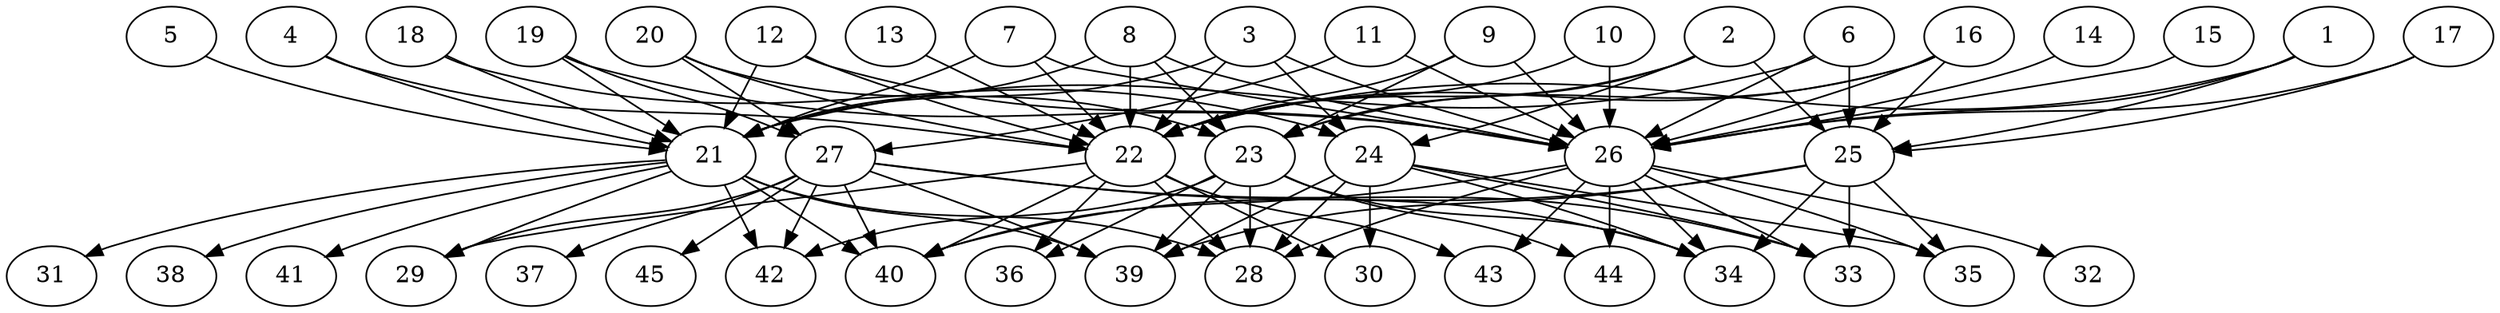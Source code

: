 // DAG automatically generated by daggen at Tue Aug  6 16:31:44 2019
// ./daggen --dot -n 45 --ccr 0.5 --fat 0.7 --regular 0.5 --density 0.7 --mindata 5242880 --maxdata 52428800 
digraph G {
  1 [size="95180800", alpha="0.18", expect_size="47590400"] 
  1 -> 22 [size ="47590400"]
  1 -> 25 [size ="47590400"]
  1 -> 26 [size ="47590400"]
  2 [size="13873152", alpha="0.05", expect_size="6936576"] 
  2 -> 22 [size ="6936576"]
  2 -> 23 [size ="6936576"]
  2 -> 24 [size ="6936576"]
  2 -> 25 [size ="6936576"]
  3 [size="90806272", alpha="0.11", expect_size="45403136"] 
  3 -> 21 [size ="45403136"]
  3 -> 22 [size ="45403136"]
  3 -> 24 [size ="45403136"]
  3 -> 26 [size ="45403136"]
  4 [size="62496768", alpha="0.16", expect_size="31248384"] 
  4 -> 21 [size ="31248384"]
  4 -> 22 [size ="31248384"]
  5 [size="51404800", alpha="0.09", expect_size="25702400"] 
  5 -> 21 [size ="25702400"]
  6 [size="100909056", alpha="0.04", expect_size="50454528"] 
  6 -> 21 [size ="50454528"]
  6 -> 25 [size ="50454528"]
  6 -> 26 [size ="50454528"]
  7 [size="15904768", alpha="0.19", expect_size="7952384"] 
  7 -> 21 [size ="7952384"]
  7 -> 22 [size ="7952384"]
  7 -> 26 [size ="7952384"]
  8 [size="42758144", alpha="0.15", expect_size="21379072"] 
  8 -> 21 [size ="21379072"]
  8 -> 22 [size ="21379072"]
  8 -> 23 [size ="21379072"]
  8 -> 26 [size ="21379072"]
  9 [size="12566528", alpha="0.19", expect_size="6283264"] 
  9 -> 22 [size ="6283264"]
  9 -> 23 [size ="6283264"]
  9 -> 26 [size ="6283264"]
  10 [size="40904704", alpha="0.19", expect_size="20452352"] 
  10 -> 22 [size ="20452352"]
  10 -> 26 [size ="20452352"]
  11 [size="28327936", alpha="0.12", expect_size="14163968"] 
  11 -> 26 [size ="14163968"]
  11 -> 27 [size ="14163968"]
  12 [size="18286592", alpha="0.03", expect_size="9143296"] 
  12 -> 21 [size ="9143296"]
  12 -> 22 [size ="9143296"]
  12 -> 26 [size ="9143296"]
  13 [size="43878400", alpha="0.07", expect_size="21939200"] 
  13 -> 22 [size ="21939200"]
  14 [size="97298432", alpha="0.03", expect_size="48649216"] 
  14 -> 26 [size ="48649216"]
  15 [size="78995456", alpha="0.07", expect_size="39497728"] 
  15 -> 26 [size ="39497728"]
  16 [size="25833472", alpha="0.03", expect_size="12916736"] 
  16 -> 22 [size ="12916736"]
  16 -> 23 [size ="12916736"]
  16 -> 25 [size ="12916736"]
  16 -> 26 [size ="12916736"]
  17 [size="45883392", alpha="0.18", expect_size="22941696"] 
  17 -> 25 [size ="22941696"]
  17 -> 26 [size ="22941696"]
  18 [size="42967040", alpha="0.15", expect_size="21483520"] 
  18 -> 21 [size ="21483520"]
  18 -> 24 [size ="21483520"]
  19 [size="18778112", alpha="0.17", expect_size="9389056"] 
  19 -> 21 [size ="9389056"]
  19 -> 26 [size ="9389056"]
  19 -> 27 [size ="9389056"]
  20 [size="15589376", alpha="0.19", expect_size="7794688"] 
  20 -> 22 [size ="7794688"]
  20 -> 23 [size ="7794688"]
  20 -> 27 [size ="7794688"]
  21 [size="12972032", alpha="0.19", expect_size="6486016"] 
  21 -> 28 [size ="6486016"]
  21 -> 29 [size ="6486016"]
  21 -> 31 [size ="6486016"]
  21 -> 38 [size ="6486016"]
  21 -> 39 [size ="6486016"]
  21 -> 40 [size ="6486016"]
  21 -> 41 [size ="6486016"]
  21 -> 42 [size ="6486016"]
  22 [size="70461440", alpha="0.19", expect_size="35230720"] 
  22 -> 28 [size ="35230720"]
  22 -> 29 [size ="35230720"]
  22 -> 30 [size ="35230720"]
  22 -> 36 [size ="35230720"]
  22 -> 40 [size ="35230720"]
  22 -> 43 [size ="35230720"]
  23 [size="82794496", alpha="0.17", expect_size="41397248"] 
  23 -> 28 [size ="41397248"]
  23 -> 34 [size ="41397248"]
  23 -> 36 [size ="41397248"]
  23 -> 39 [size ="41397248"]
  23 -> 42 [size ="41397248"]
  23 -> 44 [size ="41397248"]
  24 [size="20490240", alpha="0.05", expect_size="10245120"] 
  24 -> 28 [size ="10245120"]
  24 -> 30 [size ="10245120"]
  24 -> 33 [size ="10245120"]
  24 -> 34 [size ="10245120"]
  24 -> 35 [size ="10245120"]
  24 -> 39 [size ="10245120"]
  25 [size="35383296", alpha="0.02", expect_size="17691648"] 
  25 -> 33 [size ="17691648"]
  25 -> 34 [size ="17691648"]
  25 -> 35 [size ="17691648"]
  25 -> 39 [size ="17691648"]
  25 -> 40 [size ="17691648"]
  26 [size="69718016", alpha="0.18", expect_size="34859008"] 
  26 -> 28 [size ="34859008"]
  26 -> 32 [size ="34859008"]
  26 -> 33 [size ="34859008"]
  26 -> 34 [size ="34859008"]
  26 -> 35 [size ="34859008"]
  26 -> 40 [size ="34859008"]
  26 -> 43 [size ="34859008"]
  26 -> 44 [size ="34859008"]
  27 [size="84879360", alpha="0.16", expect_size="42439680"] 
  27 -> 29 [size ="42439680"]
  27 -> 33 [size ="42439680"]
  27 -> 34 [size ="42439680"]
  27 -> 37 [size ="42439680"]
  27 -> 39 [size ="42439680"]
  27 -> 40 [size ="42439680"]
  27 -> 42 [size ="42439680"]
  27 -> 45 [size ="42439680"]
  28 [size="73402368", alpha="0.00", expect_size="36701184"] 
  29 [size="51163136", alpha="0.05", expect_size="25581568"] 
  30 [size="38660096", alpha="0.16", expect_size="19330048"] 
  31 [size="34301952", alpha="0.11", expect_size="17150976"] 
  32 [size="28413952", alpha="0.07", expect_size="14206976"] 
  33 [size="24385536", alpha="0.11", expect_size="12192768"] 
  34 [size="102537216", alpha="0.13", expect_size="51268608"] 
  35 [size="31762432", alpha="0.10", expect_size="15881216"] 
  36 [size="41728000", alpha="0.10", expect_size="20864000"] 
  37 [size="34113536", alpha="0.17", expect_size="17056768"] 
  38 [size="14340096", alpha="0.11", expect_size="7170048"] 
  39 [size="14680064", alpha="0.07", expect_size="7340032"] 
  40 [size="37218304", alpha="0.04", expect_size="18609152"] 
  41 [size="17999872", alpha="0.02", expect_size="8999936"] 
  42 [size="69240832", alpha="0.12", expect_size="34620416"] 
  43 [size="104370176", alpha="0.18", expect_size="52185088"] 
  44 [size="62408704", alpha="0.05", expect_size="31204352"] 
  45 [size="30169088", alpha="0.18", expect_size="15084544"] 
}
